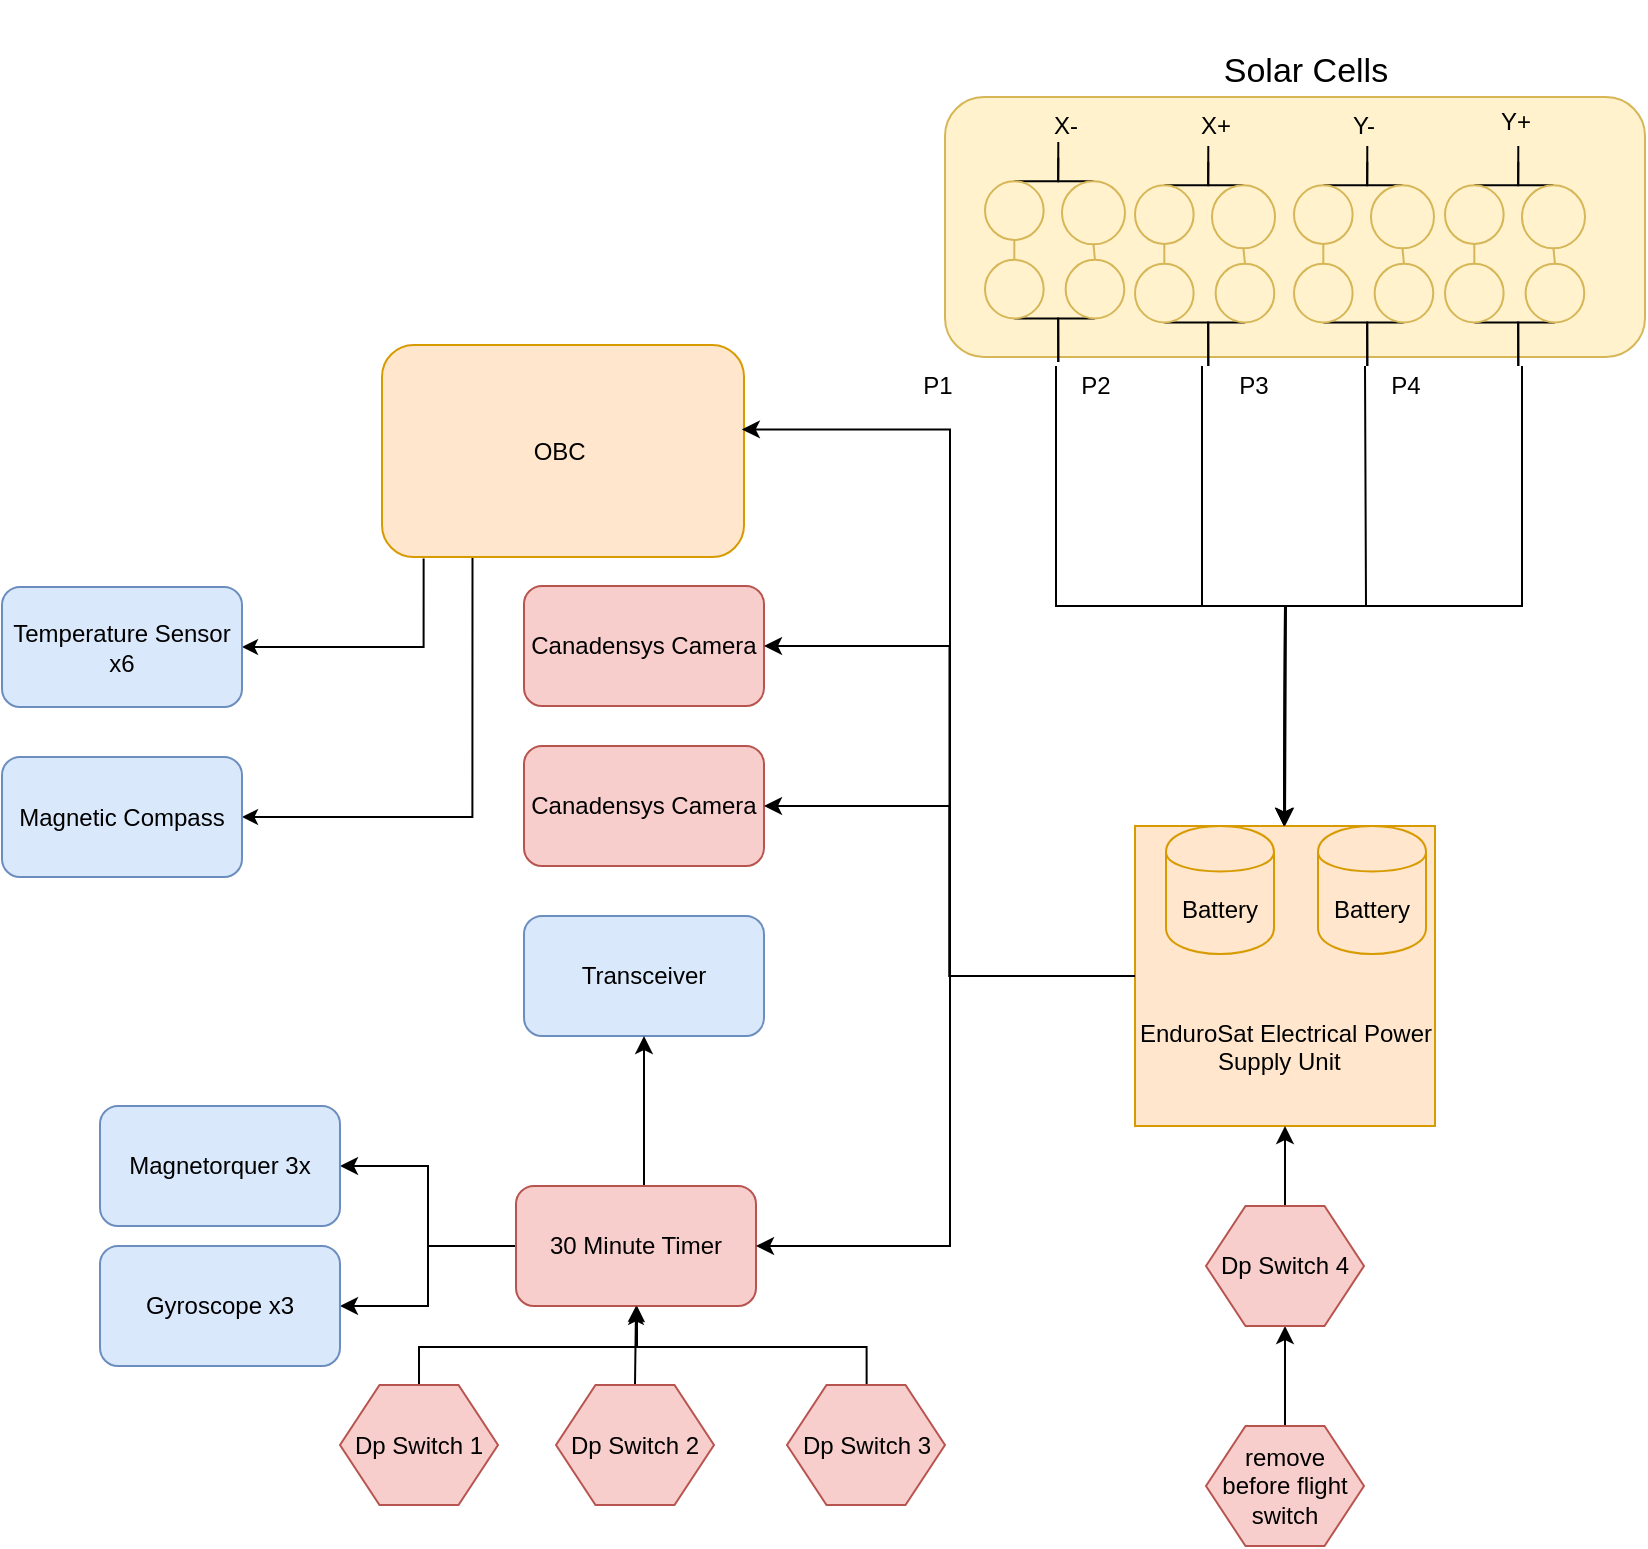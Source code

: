 <mxfile version="12.7.3" type="device"><diagram id="DVQ9ot5DVq4AUPjMMYsB" name="Page-1"><mxGraphModel dx="800" dy="449" grid="1" gridSize="10" guides="1" tooltips="1" connect="1" arrows="1" fold="1" page="1" pageScale="1" pageWidth="850" pageHeight="1100" math="0" shadow="0"><root><mxCell id="0"/><mxCell id="1" parent="0"/><mxCell id="BZcDPVTZ9O38C2AnxQVR-120" style="edgeStyle=orthogonalEdgeStyle;rounded=0;orthogonalLoop=1;jettySize=auto;html=1;exitX=0.115;exitY=1.007;exitDx=0;exitDy=0;entryX=1;entryY=0.5;entryDx=0;entryDy=0;startArrow=none;startFill=0;endArrow=classic;endFill=1;endSize=5;targetPerimeterSpacing=0;exitPerimeter=0;" parent="1" source="BZcDPVTZ9O38C2AnxQVR-2" target="BZcDPVTZ9O38C2AnxQVR-119" edge="1"><mxGeometry relative="1" as="geometry"><Array as="points"><mxPoint x="230" y="286"/><mxPoint x="230" y="331"/></Array></mxGeometry></mxCell><mxCell id="BZcDPVTZ9O38C2AnxQVR-123" style="edgeStyle=orthogonalEdgeStyle;rounded=0;orthogonalLoop=1;jettySize=auto;html=1;exitX=0.25;exitY=1;exitDx=0;exitDy=0;entryX=1;entryY=0.5;entryDx=0;entryDy=0;startArrow=none;startFill=0;endArrow=classic;endFill=1;endSize=5;targetPerimeterSpacing=0;" parent="1" source="BZcDPVTZ9O38C2AnxQVR-2" target="BZcDPVTZ9O38C2AnxQVR-122" edge="1"><mxGeometry relative="1" as="geometry"/></mxCell><mxCell id="BZcDPVTZ9O38C2AnxQVR-2" value="OBC&amp;nbsp;" style="rounded=1;whiteSpace=wrap;html=1;fillColor=#ffe6cc;strokeColor=#d79b00;" parent="1" vertex="1"><mxGeometry x="210" y="179.5" width="181" height="106" as="geometry"/></mxCell><mxCell id="BZcDPVTZ9O38C2AnxQVR-3" value="Transceiver" style="rounded=1;whiteSpace=wrap;html=1;fillColor=#dae8fc;strokeColor=#6c8ebf;" parent="1" vertex="1"><mxGeometry x="281" y="465" width="120" height="60" as="geometry"/></mxCell><mxCell id="BZcDPVTZ9O38C2AnxQVR-66" value="P1" style="text;html=1;strokeColor=none;fillColor=none;align=center;verticalAlign=middle;whiteSpace=wrap;rounded=0;" parent="1" vertex="1"><mxGeometry x="467.5" y="190" width="40" height="20" as="geometry"/></mxCell><mxCell id="BZcDPVTZ9O38C2AnxQVR-67" value="P2" style="text;html=1;strokeColor=none;fillColor=none;align=center;verticalAlign=middle;whiteSpace=wrap;rounded=0;" parent="1" vertex="1"><mxGeometry x="546.5" y="190" width="40" height="20" as="geometry"/></mxCell><mxCell id="BZcDPVTZ9O38C2AnxQVR-68" value="P3" style="text;html=1;strokeColor=none;fillColor=none;align=center;verticalAlign=middle;whiteSpace=wrap;rounded=0;" parent="1" vertex="1"><mxGeometry x="625.5" y="190" width="40" height="20" as="geometry"/></mxCell><mxCell id="BZcDPVTZ9O38C2AnxQVR-69" value="P4&lt;br&gt;" style="text;html=1;strokeColor=none;fillColor=none;align=center;verticalAlign=middle;whiteSpace=wrap;rounded=0;" parent="1" vertex="1"><mxGeometry x="701.5" y="190" width="40" height="20" as="geometry"/></mxCell><mxCell id="BZcDPVTZ9O38C2AnxQVR-70" value="Canadensys Camera" style="rounded=1;whiteSpace=wrap;html=1;fillColor=#f8cecc;strokeColor=#b85450;" parent="1" vertex="1"><mxGeometry x="281" y="300" width="120" height="60" as="geometry"/></mxCell><mxCell id="BZcDPVTZ9O38C2AnxQVR-71" value="Canadensys Camera" style="rounded=1;whiteSpace=wrap;html=1;fillColor=#f8cecc;strokeColor=#b85450;" parent="1" vertex="1"><mxGeometry x="281" y="380" width="120" height="60" as="geometry"/></mxCell><mxCell id="gxlMPk36-yuEw_2pT3uC-11" style="edgeStyle=orthogonalEdgeStyle;rounded=0;orthogonalLoop=1;jettySize=auto;html=1;exitX=0.5;exitY=0;exitDx=0;exitDy=0;sourcePerimeterSpacing=0;endSize=6;" edge="1" parent="1" source="BZcDPVTZ9O38C2AnxQVR-106" target="BZcDPVTZ9O38C2AnxQVR-3"><mxGeometry relative="1" as="geometry"><Array as="points"><mxPoint x="341" y="600"/></Array></mxGeometry></mxCell><mxCell id="gxlMPk36-yuEw_2pT3uC-14" style="edgeStyle=orthogonalEdgeStyle;rounded=0;orthogonalLoop=1;jettySize=auto;html=1;exitX=0;exitY=0.5;exitDx=0;exitDy=0;entryX=1;entryY=0.5;entryDx=0;entryDy=0;sourcePerimeterSpacing=0;endSize=6;" edge="1" parent="1" source="BZcDPVTZ9O38C2AnxQVR-106" target="gxlMPk36-yuEw_2pT3uC-12"><mxGeometry relative="1" as="geometry"/></mxCell><mxCell id="gxlMPk36-yuEw_2pT3uC-15" style="edgeStyle=orthogonalEdgeStyle;rounded=0;orthogonalLoop=1;jettySize=auto;html=1;exitX=0;exitY=0.5;exitDx=0;exitDy=0;sourcePerimeterSpacing=0;endSize=6;" edge="1" parent="1" source="BZcDPVTZ9O38C2AnxQVR-106" target="gxlMPk36-yuEw_2pT3uC-13"><mxGeometry relative="1" as="geometry"/></mxCell><mxCell id="BZcDPVTZ9O38C2AnxQVR-106" value="30 Minute Timer" style="rounded=1;whiteSpace=wrap;html=1;fillColor=#f8cecc;strokeColor=#b85450;" parent="1" vertex="1"><mxGeometry x="277" y="600" width="120" height="60" as="geometry"/></mxCell><mxCell id="BZcDPVTZ9O38C2AnxQVR-111" style="edgeStyle=orthogonalEdgeStyle;rounded=0;orthogonalLoop=1;jettySize=auto;html=1;exitX=0.5;exitY=0;exitDx=0;exitDy=0;startArrow=none;startFill=0;endArrow=classic;endFill=1;endSize=5;targetPerimeterSpacing=0;" parent="1" source="BZcDPVTZ9O38C2AnxQVR-108" target="BZcDPVTZ9O38C2AnxQVR-106" edge="1"><mxGeometry relative="1" as="geometry"><Array as="points"><mxPoint x="228.5" y="680.5"/><mxPoint x="337.5" y="680.5"/></Array></mxGeometry></mxCell><mxCell id="BZcDPVTZ9O38C2AnxQVR-108" value="Dp Switch 1" style="shape=hexagon;perimeter=hexagonPerimeter2;whiteSpace=wrap;html=1;fillColor=#f8cecc;strokeColor=#b85450;" parent="1" vertex="1"><mxGeometry x="189" y="699.5" width="79" height="60" as="geometry"/></mxCell><mxCell id="BZcDPVTZ9O38C2AnxQVR-112" style="edgeStyle=orthogonalEdgeStyle;rounded=0;orthogonalLoop=1;jettySize=auto;html=1;exitX=0.5;exitY=0;exitDx=0;exitDy=0;entryX=0.5;entryY=1;entryDx=0;entryDy=0;startArrow=none;startFill=0;endArrow=classic;endFill=1;endSize=5;targetPerimeterSpacing=0;" parent="1" source="BZcDPVTZ9O38C2AnxQVR-109" target="BZcDPVTZ9O38C2AnxQVR-106" edge="1"><mxGeometry relative="1" as="geometry"/></mxCell><mxCell id="BZcDPVTZ9O38C2AnxQVR-109" value="Dp Switch 2" style="shape=hexagon;perimeter=hexagonPerimeter2;whiteSpace=wrap;html=1;fillColor=#f8cecc;strokeColor=#b85450;" parent="1" vertex="1"><mxGeometry x="297" y="699.5" width="79" height="60" as="geometry"/></mxCell><mxCell id="BZcDPVTZ9O38C2AnxQVR-113" style="edgeStyle=orthogonalEdgeStyle;rounded=0;orthogonalLoop=1;jettySize=auto;html=1;entryX=0.5;entryY=1;entryDx=0;entryDy=0;startArrow=none;startFill=0;endArrow=classic;endFill=1;endSize=5;targetPerimeterSpacing=0;" parent="1" edge="1"><mxGeometry relative="1" as="geometry"><mxPoint x="452.324" y="700.5" as="sourcePoint"/><mxPoint x="337.029" y="661.441" as="targetPoint"/><Array as="points"><mxPoint x="452.5" y="680.5"/><mxPoint x="337.5" y="680.5"/></Array></mxGeometry></mxCell><mxCell id="BZcDPVTZ9O38C2AnxQVR-110" value="Dp Switch 3" style="shape=hexagon;perimeter=hexagonPerimeter2;whiteSpace=wrap;html=1;fillColor=#f8cecc;strokeColor=#b85450;" parent="1" vertex="1"><mxGeometry x="412.5" y="699.5" width="79" height="60" as="geometry"/></mxCell><mxCell id="gxlMPk36-yuEw_2pT3uC-3" value="" style="edgeStyle=orthogonalEdgeStyle;rounded=0;orthogonalLoop=1;jettySize=auto;html=1;" edge="1" parent="1" source="BZcDPVTZ9O38C2AnxQVR-114" target="gxlMPk36-yuEw_2pT3uC-2"><mxGeometry relative="1" as="geometry"/></mxCell><mxCell id="BZcDPVTZ9O38C2AnxQVR-114" value="remove before flight switch" style="shape=hexagon;perimeter=hexagonPerimeter2;whiteSpace=wrap;html=1;fillColor=#f8cecc;strokeColor=#b85450;" parent="1" vertex="1"><mxGeometry x="622" y="720" width="79" height="60" as="geometry"/></mxCell><mxCell id="BZcDPVTZ9O38C2AnxQVR-119" value="Temperature Sensor x6" style="rounded=1;whiteSpace=wrap;html=1;fillColor=#dae8fc;strokeColor=#6c8ebf;" parent="1" vertex="1"><mxGeometry x="20" y="300.5" width="120" height="60" as="geometry"/></mxCell><mxCell id="BZcDPVTZ9O38C2AnxQVR-122" value="Magnetic Compass" style="rounded=1;whiteSpace=wrap;html=1;fillColor=#dae8fc;strokeColor=#6c8ebf;" parent="1" vertex="1"><mxGeometry x="20" y="385.5" width="120" height="60" as="geometry"/></mxCell><mxCell id="gxlMPk36-yuEw_2pT3uC-1" value="" style="group" vertex="1" connectable="0" parent="1"><mxGeometry x="586.5" y="420" width="150" height="150" as="geometry"/></mxCell><mxCell id="BZcDPVTZ9O38C2AnxQVR-1" value="&lt;br&gt;&lt;br&gt;&lt;br&gt;&lt;br&gt;&lt;br&gt;EnduroSat Electrical Power Supply Unit&amp;nbsp;&amp;nbsp;" style="whiteSpace=wrap;html=1;aspect=fixed;fillColor=#ffe6cc;strokeColor=#d79b00;align=center;" parent="gxlMPk36-yuEw_2pT3uC-1" vertex="1"><mxGeometry width="150" height="150" as="geometry"/></mxCell><mxCell id="BZcDPVTZ9O38C2AnxQVR-101" value="Battery" style="shape=cylinder;whiteSpace=wrap;html=1;boundedLbl=1;backgroundOutline=1;fillColor=#ffe6cc;strokeColor=#d79b00;" parent="gxlMPk36-yuEw_2pT3uC-1" vertex="1"><mxGeometry x="15.5" width="54" height="64" as="geometry"/></mxCell><mxCell id="BZcDPVTZ9O38C2AnxQVR-103" value="Battery" style="shape=cylinder;whiteSpace=wrap;html=1;boundedLbl=1;backgroundOutline=1;fillColor=#ffe6cc;strokeColor=#d79b00;" parent="gxlMPk36-yuEw_2pT3uC-1" vertex="1"><mxGeometry x="91.5" width="54" height="64" as="geometry"/></mxCell><mxCell id="gxlMPk36-yuEw_2pT3uC-4" value="" style="edgeStyle=orthogonalEdgeStyle;rounded=0;orthogonalLoop=1;jettySize=auto;html=1;" edge="1" parent="1" source="gxlMPk36-yuEw_2pT3uC-2" target="BZcDPVTZ9O38C2AnxQVR-1"><mxGeometry relative="1" as="geometry"/></mxCell><mxCell id="gxlMPk36-yuEw_2pT3uC-2" value="Dp Switch 4" style="shape=hexagon;perimeter=hexagonPerimeter2;whiteSpace=wrap;html=1;fillColor=#f8cecc;strokeColor=#b85450;" vertex="1" parent="1"><mxGeometry x="622" y="610" width="79" height="60" as="geometry"/></mxCell><mxCell id="gxlMPk36-yuEw_2pT3uC-7" style="edgeStyle=orthogonalEdgeStyle;rounded=0;orthogonalLoop=1;jettySize=auto;html=1;exitX=0;exitY=0.5;exitDx=0;exitDy=0;entryX=1;entryY=0.5;entryDx=0;entryDy=0;" edge="1" parent="1" source="BZcDPVTZ9O38C2AnxQVR-1" target="BZcDPVTZ9O38C2AnxQVR-70"><mxGeometry relative="1" as="geometry"/></mxCell><mxCell id="gxlMPk36-yuEw_2pT3uC-8" style="edgeStyle=orthogonalEdgeStyle;rounded=0;orthogonalLoop=1;jettySize=auto;html=1;exitX=0;exitY=0.5;exitDx=0;exitDy=0;" edge="1" parent="1" source="BZcDPVTZ9O38C2AnxQVR-1" target="BZcDPVTZ9O38C2AnxQVR-71"><mxGeometry relative="1" as="geometry"/></mxCell><mxCell id="gxlMPk36-yuEw_2pT3uC-9" style="edgeStyle=orthogonalEdgeStyle;rounded=0;orthogonalLoop=1;jettySize=auto;html=1;entryX=0.994;entryY=0.398;entryDx=0;entryDy=0;entryPerimeter=0;endSize=6;sourcePerimeterSpacing=0;spacingRight=0;spacing=2;" edge="1" parent="1" target="BZcDPVTZ9O38C2AnxQVR-2"><mxGeometry relative="1" as="geometry"><mxPoint x="580" y="495" as="sourcePoint"/><mxPoint x="395" y="221.688" as="targetPoint"/><Array as="points"><mxPoint x="494" y="495"/><mxPoint x="494" y="222"/></Array></mxGeometry></mxCell><mxCell id="gxlMPk36-yuEw_2pT3uC-10" style="edgeStyle=orthogonalEdgeStyle;rounded=0;orthogonalLoop=1;jettySize=auto;html=1;exitX=0;exitY=0.5;exitDx=0;exitDy=0;sourcePerimeterSpacing=0;endSize=6;entryX=1;entryY=0.5;entryDx=0;entryDy=0;" edge="1" parent="1" target="BZcDPVTZ9O38C2AnxQVR-106"><mxGeometry relative="1" as="geometry"><mxPoint x="580.5" y="495" as="sourcePoint"/><mxPoint x="400" y="630" as="targetPoint"/><Array as="points"><mxPoint x="494" y="495"/><mxPoint x="494" y="630"/></Array></mxGeometry></mxCell><mxCell id="gxlMPk36-yuEw_2pT3uC-12" value="Magnetorquer 3x" style="rounded=1;whiteSpace=wrap;html=1;fillColor=#dae8fc;strokeColor=#6c8ebf;" vertex="1" parent="1"><mxGeometry x="69" y="560" width="120" height="60" as="geometry"/></mxCell><mxCell id="gxlMPk36-yuEw_2pT3uC-13" value="Gyroscope x3" style="rounded=1;whiteSpace=wrap;html=1;fillColor=#dae8fc;strokeColor=#6c8ebf;" vertex="1" parent="1"><mxGeometry x="69" y="630" width="120" height="60" as="geometry"/></mxCell><mxCell id="gxlMPk36-yuEw_2pT3uC-17" value="" style="group" vertex="1" connectable="0" parent="1"><mxGeometry x="491.5" y="7" width="350" height="183" as="geometry"/></mxCell><mxCell id="BZcDPVTZ9O38C2AnxQVR-76" value="&lt;font style=&quot;font-size: 17px&quot;&gt;Solar Cells&lt;/font&gt;" style="text;html=1;strokeColor=none;fillColor=none;align=center;verticalAlign=middle;whiteSpace=wrap;rounded=0;" parent="gxlMPk36-yuEw_2pT3uC-17" vertex="1"><mxGeometry x="130" width="100" height="71" as="geometry"/></mxCell><mxCell id="gxlMPk36-yuEw_2pT3uC-16" value="" style="group" vertex="1" connectable="0" parent="gxlMPk36-yuEw_2pT3uC-17"><mxGeometry y="48.5" width="350" height="134.5" as="geometry"/></mxCell><mxCell id="BZcDPVTZ9O38C2AnxQVR-77" value="" style="rounded=1;whiteSpace=wrap;html=1;fillColor=#fff2cc;strokeColor=#d6b656;" parent="gxlMPk36-yuEw_2pT3uC-16" vertex="1"><mxGeometry width="350" height="130" as="geometry"/></mxCell><mxCell id="BZcDPVTZ9O38C2AnxQVR-23" value="" style="group" parent="gxlMPk36-yuEw_2pT3uC-16" vertex="1" connectable="0"><mxGeometry x="95" y="24.5" width="70" height="110" as="geometry"/></mxCell><mxCell id="BZcDPVTZ9O38C2AnxQVR-22" style="edgeStyle=orthogonalEdgeStyle;rounded=0;orthogonalLoop=1;jettySize=auto;html=1;exitX=0.5;exitY=0;exitDx=0;exitDy=0;endArrow=none;endFill=0;" parent="BZcDPVTZ9O38C2AnxQVR-23" source="BZcDPVTZ9O38C2AnxQVR-4" edge="1"><mxGeometry relative="1" as="geometry"><mxPoint x="36.649" y="7.857" as="targetPoint"/></mxGeometry></mxCell><mxCell id="BZcDPVTZ9O38C2AnxQVR-4" value="" style="ellipse;whiteSpace=wrap;html=1;aspect=fixed;fillColor=#fff2cc;strokeColor=#d6b656;" parent="BZcDPVTZ9O38C2AnxQVR-23" vertex="1"><mxGeometry y="19.643" width="29.319" height="29.319" as="geometry"/></mxCell><mxCell id="BZcDPVTZ9O38C2AnxQVR-21" style="edgeStyle=orthogonalEdgeStyle;rounded=0;orthogonalLoop=1;jettySize=auto;html=1;exitX=0.5;exitY=0;exitDx=0;exitDy=0;endArrow=none;endFill=0;" parent="BZcDPVTZ9O38C2AnxQVR-23" source="BZcDPVTZ9O38C2AnxQVR-5" edge="1"><mxGeometry relative="1" as="geometry"><mxPoint x="36.649" as="targetPoint"/></mxGeometry></mxCell><mxCell id="BZcDPVTZ9O38C2AnxQVR-5" value="" style="ellipse;whiteSpace=wrap;html=1;aspect=fixed;fillColor=#fff2cc;strokeColor=#d6b656;" parent="BZcDPVTZ9O38C2AnxQVR-23" vertex="1"><mxGeometry x="38.482" y="19.643" width="31.518" height="31.518" as="geometry"/></mxCell><mxCell id="BZcDPVTZ9O38C2AnxQVR-18" style="edgeStyle=orthogonalEdgeStyle;rounded=0;orthogonalLoop=1;jettySize=auto;html=1;exitX=0.5;exitY=1;exitDx=0;exitDy=0;endArrow=none;endFill=0;" parent="BZcDPVTZ9O38C2AnxQVR-23" source="BZcDPVTZ9O38C2AnxQVR-6" edge="1"><mxGeometry relative="1" as="geometry"><mxPoint x="36.649" y="110" as="targetPoint"/></mxGeometry></mxCell><mxCell id="BZcDPVTZ9O38C2AnxQVR-6" value="" style="ellipse;whiteSpace=wrap;html=1;aspect=fixed;fillColor=#fff2cc;strokeColor=#d6b656;" parent="BZcDPVTZ9O38C2AnxQVR-23" vertex="1"><mxGeometry y="58.929" width="29.319" height="29.319" as="geometry"/></mxCell><mxCell id="BZcDPVTZ9O38C2AnxQVR-17" style="edgeStyle=orthogonalEdgeStyle;rounded=0;orthogonalLoop=1;jettySize=auto;html=1;exitX=0.5;exitY=1;exitDx=0;exitDy=0;entryX=0.5;entryY=0;entryDx=0;entryDy=0;endArrow=none;endFill=0;fillColor=#fff2cc;strokeColor=#d6b656;" parent="BZcDPVTZ9O38C2AnxQVR-23" source="BZcDPVTZ9O38C2AnxQVR-4" target="BZcDPVTZ9O38C2AnxQVR-6" edge="1"><mxGeometry relative="1" as="geometry"/></mxCell><mxCell id="BZcDPVTZ9O38C2AnxQVR-16" style="edgeStyle=orthogonalEdgeStyle;rounded=0;orthogonalLoop=1;jettySize=auto;html=1;exitX=0.5;exitY=0;exitDx=0;exitDy=0;entryX=0.5;entryY=1;entryDx=0;entryDy=0;endArrow=none;endFill=0;fillColor=#fff2cc;strokeColor=#d6b656;" parent="BZcDPVTZ9O38C2AnxQVR-23" source="BZcDPVTZ9O38C2AnxQVR-7" target="BZcDPVTZ9O38C2AnxQVR-5" edge="1"><mxGeometry relative="1" as="geometry"/></mxCell><mxCell id="BZcDPVTZ9O38C2AnxQVR-20" style="edgeStyle=orthogonalEdgeStyle;rounded=0;orthogonalLoop=1;jettySize=auto;html=1;exitX=0.5;exitY=1;exitDx=0;exitDy=0;endArrow=none;endFill=0;" parent="BZcDPVTZ9O38C2AnxQVR-23" source="BZcDPVTZ9O38C2AnxQVR-7" edge="1"><mxGeometry relative="1" as="geometry"><mxPoint x="36.649" y="110" as="targetPoint"/></mxGeometry></mxCell><mxCell id="BZcDPVTZ9O38C2AnxQVR-7" value="" style="ellipse;whiteSpace=wrap;html=1;aspect=fixed;fillColor=#fff2cc;strokeColor=#d6b656;" parent="BZcDPVTZ9O38C2AnxQVR-23" vertex="1"><mxGeometry x="40.314" y="58.929" width="29.319" height="29.319" as="geometry"/></mxCell><mxCell id="BZcDPVTZ9O38C2AnxQVR-24" value="" style="group" parent="gxlMPk36-yuEw_2pT3uC-16" vertex="1" connectable="0"><mxGeometry x="174.5" y="24.5" width="70" height="110" as="geometry"/></mxCell><mxCell id="BZcDPVTZ9O38C2AnxQVR-25" style="edgeStyle=orthogonalEdgeStyle;rounded=0;orthogonalLoop=1;jettySize=auto;html=1;exitX=0.5;exitY=0;exitDx=0;exitDy=0;endArrow=none;endFill=0;" parent="BZcDPVTZ9O38C2AnxQVR-24" source="BZcDPVTZ9O38C2AnxQVR-26" edge="1"><mxGeometry relative="1" as="geometry"><mxPoint x="36.649" y="7.857" as="targetPoint"/></mxGeometry></mxCell><mxCell id="BZcDPVTZ9O38C2AnxQVR-26" value="" style="ellipse;whiteSpace=wrap;html=1;aspect=fixed;fillColor=#fff2cc;strokeColor=#d6b656;" parent="BZcDPVTZ9O38C2AnxQVR-24" vertex="1"><mxGeometry y="19.643" width="29.319" height="29.319" as="geometry"/></mxCell><mxCell id="BZcDPVTZ9O38C2AnxQVR-27" style="edgeStyle=orthogonalEdgeStyle;rounded=0;orthogonalLoop=1;jettySize=auto;html=1;exitX=0.5;exitY=0;exitDx=0;exitDy=0;endArrow=none;endFill=0;" parent="BZcDPVTZ9O38C2AnxQVR-24" source="BZcDPVTZ9O38C2AnxQVR-28" edge="1"><mxGeometry relative="1" as="geometry"><mxPoint x="36.649" as="targetPoint"/></mxGeometry></mxCell><mxCell id="BZcDPVTZ9O38C2AnxQVR-28" value="" style="ellipse;whiteSpace=wrap;html=1;aspect=fixed;fillColor=#fff2cc;strokeColor=#d6b656;" parent="BZcDPVTZ9O38C2AnxQVR-24" vertex="1"><mxGeometry x="38.482" y="19.643" width="31.518" height="31.518" as="geometry"/></mxCell><mxCell id="BZcDPVTZ9O38C2AnxQVR-29" style="edgeStyle=orthogonalEdgeStyle;rounded=0;orthogonalLoop=1;jettySize=auto;html=1;exitX=0.5;exitY=1;exitDx=0;exitDy=0;endArrow=none;endFill=0;" parent="BZcDPVTZ9O38C2AnxQVR-24" source="BZcDPVTZ9O38C2AnxQVR-30" edge="1"><mxGeometry relative="1" as="geometry"><mxPoint x="36.649" y="110" as="targetPoint"/></mxGeometry></mxCell><mxCell id="BZcDPVTZ9O38C2AnxQVR-30" value="" style="ellipse;whiteSpace=wrap;html=1;aspect=fixed;fillColor=#fff2cc;strokeColor=#d6b656;" parent="BZcDPVTZ9O38C2AnxQVR-24" vertex="1"><mxGeometry y="58.929" width="29.319" height="29.319" as="geometry"/></mxCell><mxCell id="BZcDPVTZ9O38C2AnxQVR-31" style="edgeStyle=orthogonalEdgeStyle;rounded=0;orthogonalLoop=1;jettySize=auto;html=1;exitX=0.5;exitY=1;exitDx=0;exitDy=0;entryX=0.5;entryY=0;entryDx=0;entryDy=0;endArrow=none;endFill=0;fillColor=#fff2cc;strokeColor=#d6b656;" parent="BZcDPVTZ9O38C2AnxQVR-24" source="BZcDPVTZ9O38C2AnxQVR-26" target="BZcDPVTZ9O38C2AnxQVR-30" edge="1"><mxGeometry relative="1" as="geometry"/></mxCell><mxCell id="BZcDPVTZ9O38C2AnxQVR-32" style="edgeStyle=orthogonalEdgeStyle;rounded=0;orthogonalLoop=1;jettySize=auto;html=1;exitX=0.5;exitY=0;exitDx=0;exitDy=0;entryX=0.5;entryY=1;entryDx=0;entryDy=0;endArrow=none;endFill=0;fillColor=#fff2cc;strokeColor=#d6b656;" parent="BZcDPVTZ9O38C2AnxQVR-24" source="BZcDPVTZ9O38C2AnxQVR-34" target="BZcDPVTZ9O38C2AnxQVR-28" edge="1"><mxGeometry relative="1" as="geometry"/></mxCell><mxCell id="BZcDPVTZ9O38C2AnxQVR-33" style="edgeStyle=orthogonalEdgeStyle;rounded=0;orthogonalLoop=1;jettySize=auto;html=1;exitX=0.5;exitY=1;exitDx=0;exitDy=0;endArrow=none;endFill=0;" parent="BZcDPVTZ9O38C2AnxQVR-24" source="BZcDPVTZ9O38C2AnxQVR-34" edge="1"><mxGeometry relative="1" as="geometry"><mxPoint x="36.649" y="110" as="targetPoint"/></mxGeometry></mxCell><mxCell id="BZcDPVTZ9O38C2AnxQVR-34" value="" style="ellipse;whiteSpace=wrap;html=1;aspect=fixed;fillColor=#fff2cc;strokeColor=#d6b656;" parent="BZcDPVTZ9O38C2AnxQVR-24" vertex="1"><mxGeometry x="40.314" y="58.929" width="29.319" height="29.319" as="geometry"/></mxCell><mxCell id="BZcDPVTZ9O38C2AnxQVR-35" value="" style="group" parent="gxlMPk36-yuEw_2pT3uC-16" vertex="1" connectable="0"><mxGeometry x="250" y="24.5" width="70" height="110" as="geometry"/></mxCell><mxCell id="BZcDPVTZ9O38C2AnxQVR-36" style="edgeStyle=orthogonalEdgeStyle;rounded=0;orthogonalLoop=1;jettySize=auto;html=1;exitX=0.5;exitY=0;exitDx=0;exitDy=0;endArrow=none;endFill=0;" parent="BZcDPVTZ9O38C2AnxQVR-35" source="BZcDPVTZ9O38C2AnxQVR-37" edge="1"><mxGeometry relative="1" as="geometry"><mxPoint x="36.649" y="7.857" as="targetPoint"/></mxGeometry></mxCell><mxCell id="BZcDPVTZ9O38C2AnxQVR-37" value="" style="ellipse;whiteSpace=wrap;html=1;aspect=fixed;fillColor=#fff2cc;strokeColor=#d6b656;" parent="BZcDPVTZ9O38C2AnxQVR-35" vertex="1"><mxGeometry y="19.643" width="29.319" height="29.319" as="geometry"/></mxCell><mxCell id="BZcDPVTZ9O38C2AnxQVR-38" style="edgeStyle=orthogonalEdgeStyle;rounded=0;orthogonalLoop=1;jettySize=auto;html=1;exitX=0.5;exitY=0;exitDx=0;exitDy=0;endArrow=none;endFill=0;" parent="BZcDPVTZ9O38C2AnxQVR-35" source="BZcDPVTZ9O38C2AnxQVR-39" edge="1"><mxGeometry relative="1" as="geometry"><mxPoint x="36.649" as="targetPoint"/></mxGeometry></mxCell><mxCell id="BZcDPVTZ9O38C2AnxQVR-39" value="" style="ellipse;whiteSpace=wrap;html=1;aspect=fixed;fillColor=#fff2cc;strokeColor=#d6b656;" parent="BZcDPVTZ9O38C2AnxQVR-35" vertex="1"><mxGeometry x="38.482" y="19.643" width="31.518" height="31.518" as="geometry"/></mxCell><mxCell id="BZcDPVTZ9O38C2AnxQVR-40" style="edgeStyle=orthogonalEdgeStyle;rounded=0;orthogonalLoop=1;jettySize=auto;html=1;exitX=0.5;exitY=1;exitDx=0;exitDy=0;endArrow=none;endFill=0;" parent="BZcDPVTZ9O38C2AnxQVR-35" source="BZcDPVTZ9O38C2AnxQVR-41" edge="1"><mxGeometry relative="1" as="geometry"><mxPoint x="36.649" y="110" as="targetPoint"/></mxGeometry></mxCell><mxCell id="BZcDPVTZ9O38C2AnxQVR-41" value="" style="ellipse;whiteSpace=wrap;html=1;aspect=fixed;fillColor=#fff2cc;strokeColor=#d6b656;" parent="BZcDPVTZ9O38C2AnxQVR-35" vertex="1"><mxGeometry y="58.929" width="29.319" height="29.319" as="geometry"/></mxCell><mxCell id="BZcDPVTZ9O38C2AnxQVR-42" style="edgeStyle=orthogonalEdgeStyle;rounded=0;orthogonalLoop=1;jettySize=auto;html=1;exitX=0.5;exitY=1;exitDx=0;exitDy=0;entryX=0.5;entryY=0;entryDx=0;entryDy=0;endArrow=none;endFill=0;fillColor=#fff2cc;strokeColor=#d6b656;" parent="BZcDPVTZ9O38C2AnxQVR-35" source="BZcDPVTZ9O38C2AnxQVR-37" target="BZcDPVTZ9O38C2AnxQVR-41" edge="1"><mxGeometry relative="1" as="geometry"/></mxCell><mxCell id="BZcDPVTZ9O38C2AnxQVR-43" style="edgeStyle=orthogonalEdgeStyle;rounded=0;orthogonalLoop=1;jettySize=auto;html=1;exitX=0.5;exitY=0;exitDx=0;exitDy=0;entryX=0.5;entryY=1;entryDx=0;entryDy=0;endArrow=none;endFill=0;fillColor=#fff2cc;strokeColor=#d6b656;" parent="BZcDPVTZ9O38C2AnxQVR-35" source="BZcDPVTZ9O38C2AnxQVR-45" target="BZcDPVTZ9O38C2AnxQVR-39" edge="1"><mxGeometry relative="1" as="geometry"/></mxCell><mxCell id="BZcDPVTZ9O38C2AnxQVR-44" style="edgeStyle=orthogonalEdgeStyle;rounded=0;orthogonalLoop=1;jettySize=auto;html=1;exitX=0.5;exitY=1;exitDx=0;exitDy=0;endArrow=none;endFill=0;" parent="BZcDPVTZ9O38C2AnxQVR-35" source="BZcDPVTZ9O38C2AnxQVR-45" edge="1"><mxGeometry relative="1" as="geometry"><mxPoint x="36.649" y="110" as="targetPoint"/></mxGeometry></mxCell><mxCell id="BZcDPVTZ9O38C2AnxQVR-45" value="" style="ellipse;whiteSpace=wrap;html=1;aspect=fixed;fillColor=#fff2cc;strokeColor=#d6b656;" parent="BZcDPVTZ9O38C2AnxQVR-35" vertex="1"><mxGeometry x="40.314" y="58.929" width="29.319" height="29.319" as="geometry"/></mxCell><mxCell id="BZcDPVTZ9O38C2AnxQVR-46" value="" style="group" parent="gxlMPk36-yuEw_2pT3uC-16" vertex="1" connectable="0"><mxGeometry x="20" y="22.5" width="70" height="110" as="geometry"/></mxCell><mxCell id="BZcDPVTZ9O38C2AnxQVR-47" style="edgeStyle=orthogonalEdgeStyle;rounded=0;orthogonalLoop=1;jettySize=auto;html=1;exitX=0.5;exitY=0;exitDx=0;exitDy=0;endArrow=none;endFill=0;" parent="BZcDPVTZ9O38C2AnxQVR-46" source="BZcDPVTZ9O38C2AnxQVR-48" edge="1"><mxGeometry relative="1" as="geometry"><mxPoint x="36.649" y="7.857" as="targetPoint"/></mxGeometry></mxCell><mxCell id="BZcDPVTZ9O38C2AnxQVR-48" value="" style="ellipse;whiteSpace=wrap;html=1;aspect=fixed;fillColor=#fff2cc;strokeColor=#d6b656;" parent="BZcDPVTZ9O38C2AnxQVR-46" vertex="1"><mxGeometry y="19.643" width="29.319" height="29.319" as="geometry"/></mxCell><mxCell id="BZcDPVTZ9O38C2AnxQVR-49" style="edgeStyle=orthogonalEdgeStyle;rounded=0;orthogonalLoop=1;jettySize=auto;html=1;exitX=0.5;exitY=0;exitDx=0;exitDy=0;endArrow=none;endFill=0;" parent="BZcDPVTZ9O38C2AnxQVR-46" source="BZcDPVTZ9O38C2AnxQVR-50" edge="1"><mxGeometry relative="1" as="geometry"><mxPoint x="36.649" as="targetPoint"/></mxGeometry></mxCell><mxCell id="BZcDPVTZ9O38C2AnxQVR-50" value="" style="ellipse;whiteSpace=wrap;html=1;aspect=fixed;fillColor=#fff2cc;strokeColor=#d6b656;" parent="BZcDPVTZ9O38C2AnxQVR-46" vertex="1"><mxGeometry x="38.482" y="19.643" width="31.518" height="31.518" as="geometry"/></mxCell><mxCell id="BZcDPVTZ9O38C2AnxQVR-51" style="edgeStyle=orthogonalEdgeStyle;rounded=0;orthogonalLoop=1;jettySize=auto;html=1;exitX=0.5;exitY=1;exitDx=0;exitDy=0;endArrow=none;endFill=0;" parent="BZcDPVTZ9O38C2AnxQVR-46" source="BZcDPVTZ9O38C2AnxQVR-52" edge="1"><mxGeometry relative="1" as="geometry"><mxPoint x="36.649" y="110" as="targetPoint"/></mxGeometry></mxCell><mxCell id="BZcDPVTZ9O38C2AnxQVR-52" value="" style="ellipse;whiteSpace=wrap;html=1;aspect=fixed;fillColor=#fff2cc;strokeColor=#d6b656;" parent="BZcDPVTZ9O38C2AnxQVR-46" vertex="1"><mxGeometry y="58.929" width="29.319" height="29.319" as="geometry"/></mxCell><mxCell id="BZcDPVTZ9O38C2AnxQVR-53" style="edgeStyle=orthogonalEdgeStyle;rounded=0;orthogonalLoop=1;jettySize=auto;html=1;exitX=0.5;exitY=1;exitDx=0;exitDy=0;entryX=0.5;entryY=0;entryDx=0;entryDy=0;endArrow=none;endFill=0;fillColor=#fff2cc;strokeColor=#d6b656;" parent="BZcDPVTZ9O38C2AnxQVR-46" source="BZcDPVTZ9O38C2AnxQVR-48" target="BZcDPVTZ9O38C2AnxQVR-52" edge="1"><mxGeometry relative="1" as="geometry"/></mxCell><mxCell id="BZcDPVTZ9O38C2AnxQVR-54" style="edgeStyle=orthogonalEdgeStyle;rounded=0;orthogonalLoop=1;jettySize=auto;html=1;exitX=0.5;exitY=0;exitDx=0;exitDy=0;entryX=0.5;entryY=1;entryDx=0;entryDy=0;endArrow=none;endFill=0;fillColor=#fff2cc;strokeColor=#d6b656;" parent="BZcDPVTZ9O38C2AnxQVR-46" source="BZcDPVTZ9O38C2AnxQVR-56" target="BZcDPVTZ9O38C2AnxQVR-50" edge="1"><mxGeometry relative="1" as="geometry"/></mxCell><mxCell id="BZcDPVTZ9O38C2AnxQVR-55" style="edgeStyle=orthogonalEdgeStyle;rounded=0;orthogonalLoop=1;jettySize=auto;html=1;exitX=0.5;exitY=1;exitDx=0;exitDy=0;endArrow=none;endFill=0;" parent="BZcDPVTZ9O38C2AnxQVR-46" source="BZcDPVTZ9O38C2AnxQVR-56" edge="1"><mxGeometry relative="1" as="geometry"><mxPoint x="36.649" y="110" as="targetPoint"/></mxGeometry></mxCell><mxCell id="BZcDPVTZ9O38C2AnxQVR-56" value="" style="ellipse;whiteSpace=wrap;html=1;aspect=fixed;fillColor=#fff2cc;strokeColor=#d6b656;" parent="BZcDPVTZ9O38C2AnxQVR-46" vertex="1"><mxGeometry x="40.314" y="58.929" width="29.319" height="29.319" as="geometry"/></mxCell><mxCell id="BZcDPVTZ9O38C2AnxQVR-62" value="X-" style="text;html=1;strokeColor=none;fillColor=none;align=center;verticalAlign=middle;whiteSpace=wrap;rounded=0;" parent="gxlMPk36-yuEw_2pT3uC-16" vertex="1"><mxGeometry x="40.5" y="4.5" width="40" height="20" as="geometry"/></mxCell><mxCell id="BZcDPVTZ9O38C2AnxQVR-63" value="X+" style="text;html=1;strokeColor=none;fillColor=none;align=center;verticalAlign=middle;whiteSpace=wrap;rounded=0;" parent="gxlMPk36-yuEw_2pT3uC-16" vertex="1"><mxGeometry x="115.5" y="4.5" width="40" height="20" as="geometry"/></mxCell><mxCell id="BZcDPVTZ9O38C2AnxQVR-64" value="Y-" style="text;html=1;strokeColor=none;fillColor=none;align=center;verticalAlign=middle;whiteSpace=wrap;rounded=0;" parent="gxlMPk36-yuEw_2pT3uC-16" vertex="1"><mxGeometry x="189.5" y="4.5" width="40" height="20" as="geometry"/></mxCell><mxCell id="BZcDPVTZ9O38C2AnxQVR-65" value="Y+" style="text;html=1;strokeColor=none;fillColor=none;align=center;verticalAlign=middle;whiteSpace=wrap;rounded=0;" parent="gxlMPk36-yuEw_2pT3uC-16" vertex="1"><mxGeometry x="265.5" y="2.5" width="40" height="20" as="geometry"/></mxCell><mxCell id="gxlMPk36-yuEw_2pT3uC-19" style="edgeStyle=none;rounded=0;orthogonalLoop=1;jettySize=auto;html=1;exitX=0.5;exitY=0;exitDx=0;exitDy=0;sourcePerimeterSpacing=0;endSize=6;endArrow=none;endFill=0;startArrow=classic;startFill=1;" edge="1" parent="1" source="BZcDPVTZ9O38C2AnxQVR-1"><mxGeometry relative="1" as="geometry"><mxPoint x="547" y="190" as="targetPoint"/><Array as="points"><mxPoint x="662" y="310"/><mxPoint x="547" y="310"/></Array></mxGeometry></mxCell><mxCell id="gxlMPk36-yuEw_2pT3uC-20" style="edgeStyle=none;rounded=0;orthogonalLoop=1;jettySize=auto;html=1;exitX=0.5;exitY=0;exitDx=0;exitDy=0;sourcePerimeterSpacing=0;endSize=6;endArrow=none;endFill=0;startArrow=classic;startFill=1;" edge="1" parent="1"><mxGeometry relative="1" as="geometry"><mxPoint x="661" y="420" as="sourcePoint"/><mxPoint x="620" y="190" as="targetPoint"/><Array as="points"><mxPoint x="661.5" y="310"/><mxPoint x="620" y="310"/></Array></mxGeometry></mxCell><mxCell id="gxlMPk36-yuEw_2pT3uC-21" style="edgeStyle=none;rounded=0;orthogonalLoop=1;jettySize=auto;html=1;exitX=0.5;exitY=0;exitDx=0;exitDy=0;sourcePerimeterSpacing=0;endSize=6;endArrow=none;endFill=0;startArrow=classic;startFill=1;entryX=0;entryY=0;entryDx=0;entryDy=0;" edge="1" parent="1" target="BZcDPVTZ9O38C2AnxQVR-69"><mxGeometry relative="1" as="geometry"><mxPoint x="661" y="420" as="sourcePoint"/><mxPoint x="546.5" y="190" as="targetPoint"/><Array as="points"><mxPoint x="661.5" y="310"/><mxPoint x="702" y="310"/></Array></mxGeometry></mxCell><mxCell id="gxlMPk36-yuEw_2pT3uC-22" style="edgeStyle=none;rounded=0;orthogonalLoop=1;jettySize=auto;html=1;exitX=0.5;exitY=0;exitDx=0;exitDy=0;sourcePerimeterSpacing=0;endSize=6;endArrow=none;endFill=0;startArrow=classic;startFill=1;" edge="1" parent="1"><mxGeometry relative="1" as="geometry"><mxPoint x="661" y="420" as="sourcePoint"/><mxPoint x="780" y="190" as="targetPoint"/><Array as="points"><mxPoint x="661.5" y="310"/><mxPoint x="780" y="310"/></Array></mxGeometry></mxCell></root></mxGraphModel></diagram></mxfile>
